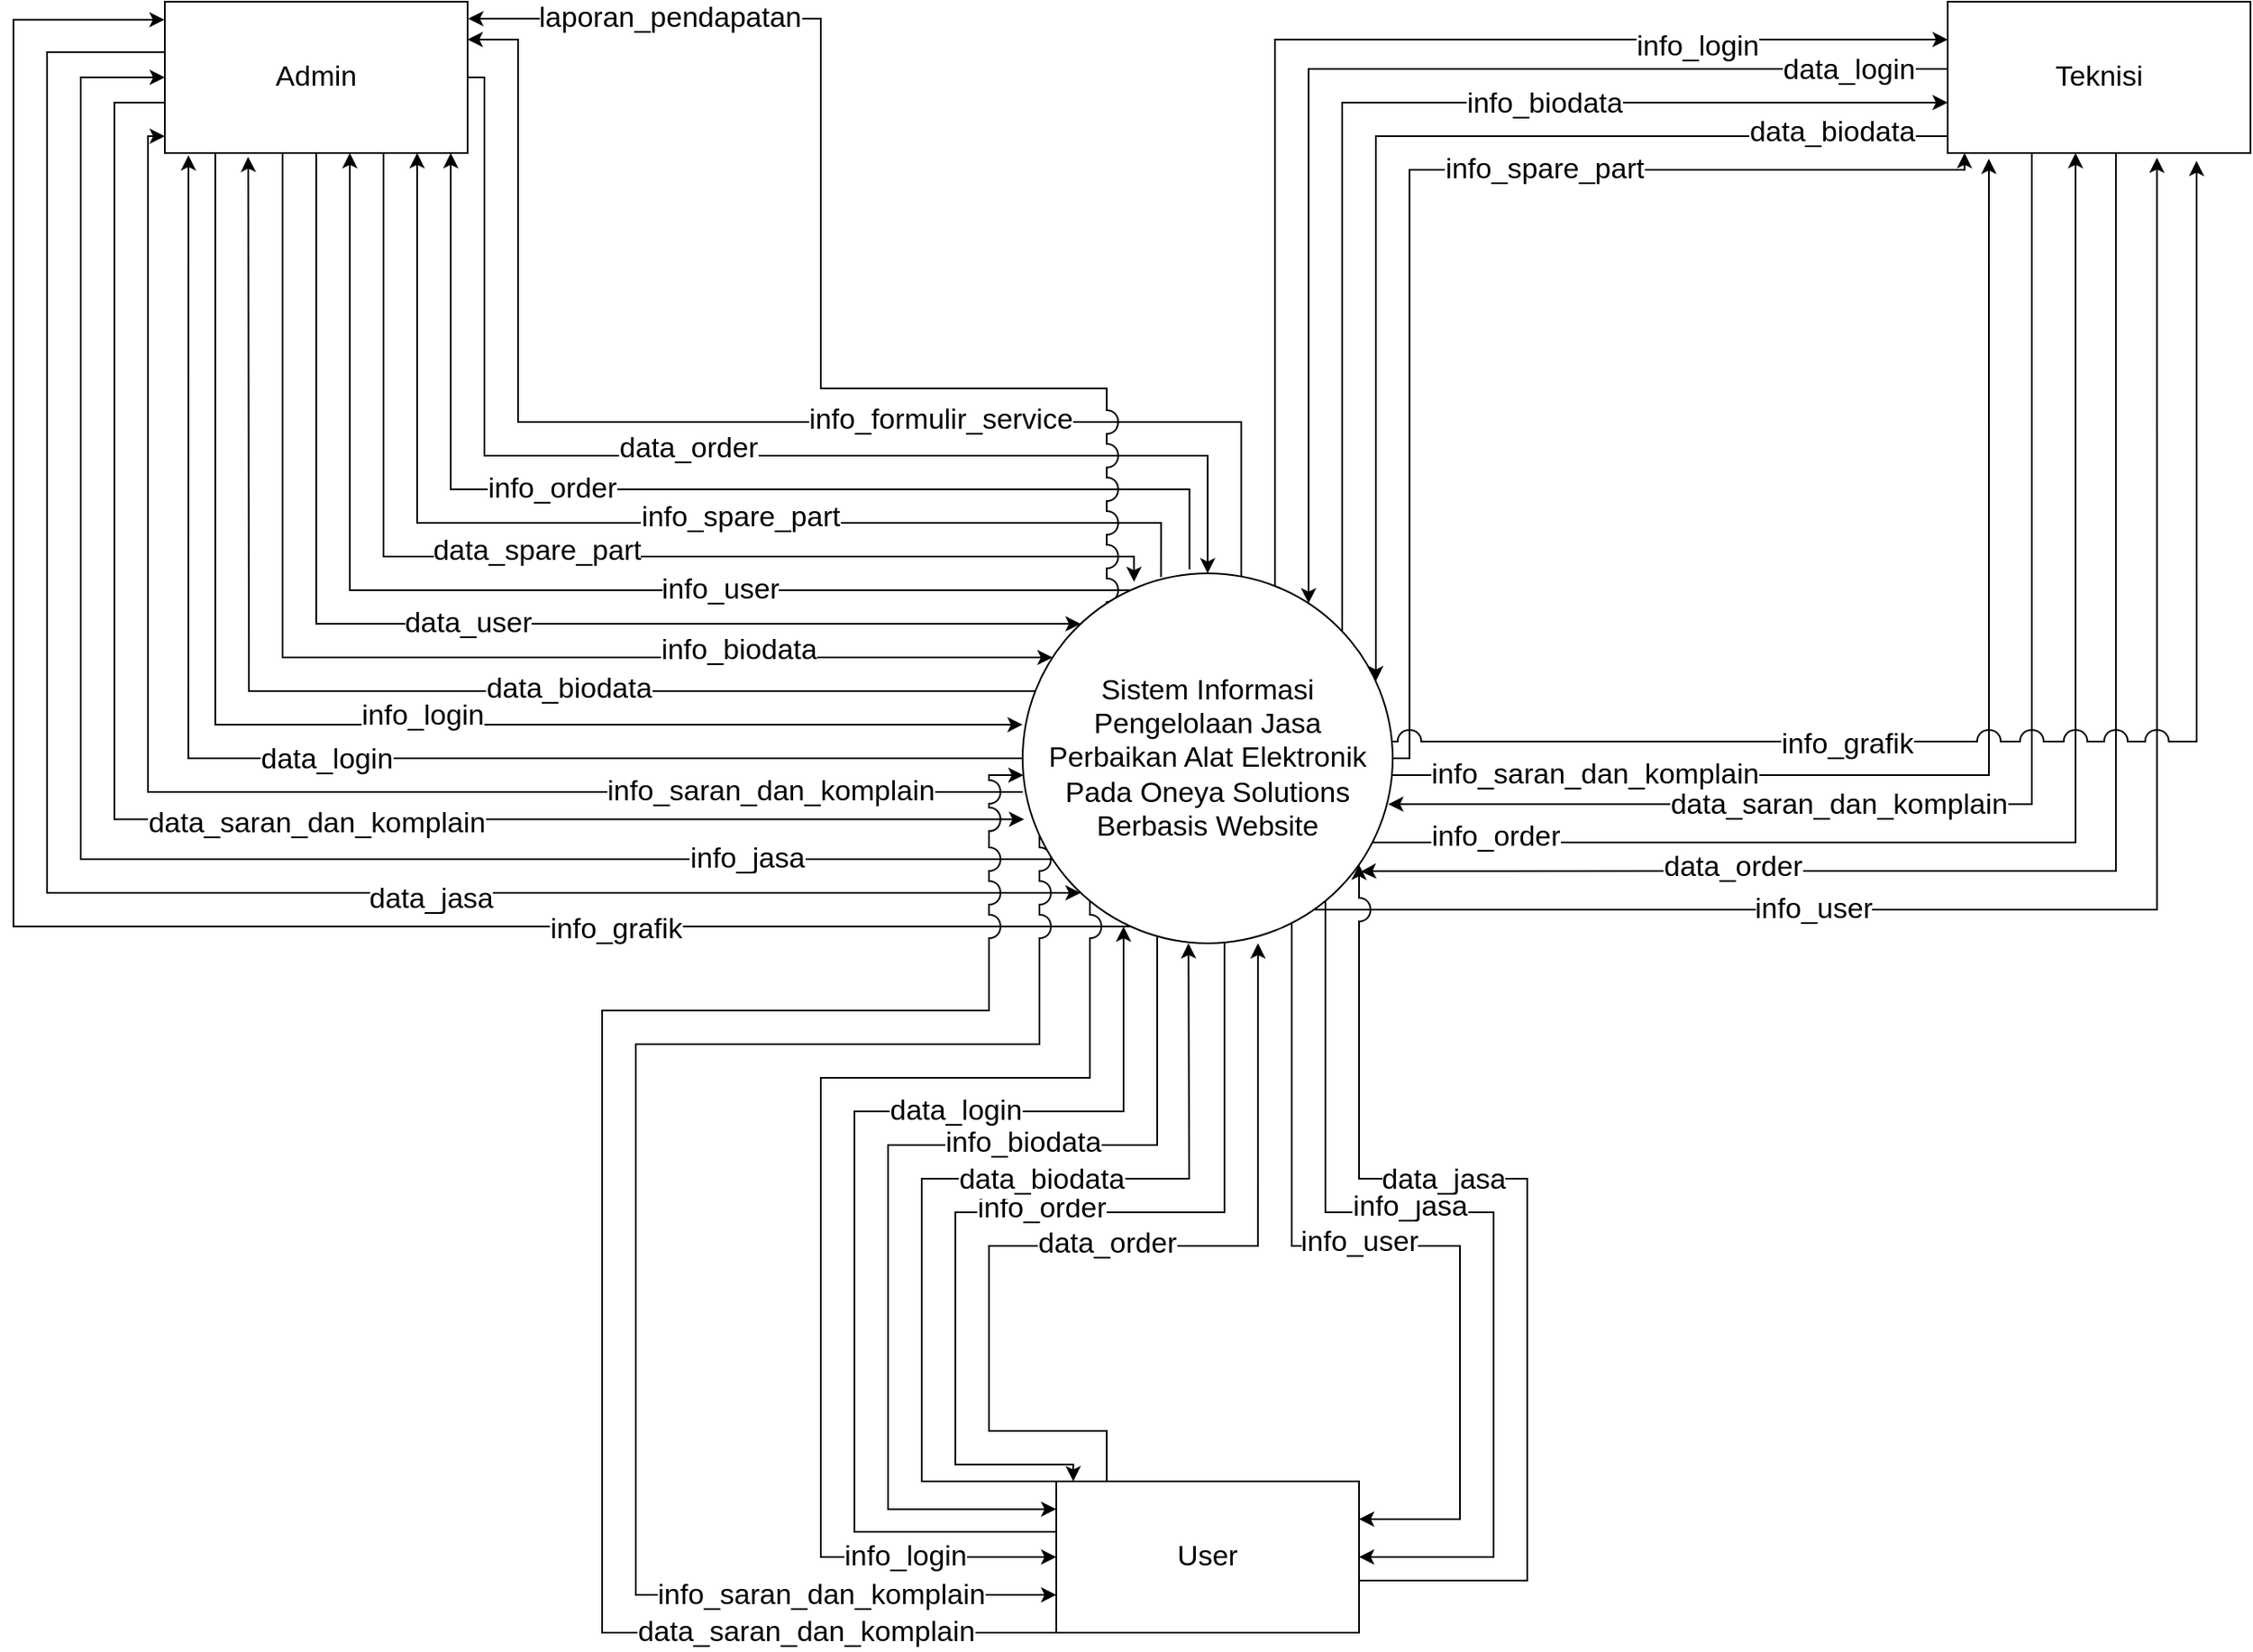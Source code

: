 <mxfile version="14.6.9" type="device"><diagram id="q8538JWmiFbDGe4J6spo" name="Page-1"><mxGraphModel dx="2583" dy="829" grid="1" gridSize="10" guides="1" tooltips="1" connect="1" arrows="1" fold="1" page="1" pageScale="1" pageWidth="1100" pageHeight="850" math="0" shadow="0"><root><mxCell id="0"/><mxCell id="1" parent="0"/><mxCell id="-q3D0FTeQx5WPWDpRfUD-9" style="edgeStyle=orthogonalEdgeStyle;rounded=0;jumpStyle=arc;jumpSize=14;orthogonalLoop=1;jettySize=auto;html=1;fontSize=17;entryX=0;entryY=0.409;entryDx=0;entryDy=0;entryPerimeter=0;" parent="1" source="-q3D0FTeQx5WPWDpRfUD-1" target="-q3D0FTeQx5WPWDpRfUD-5" edge="1"><mxGeometry relative="1" as="geometry"><mxPoint x="540" y="470" as="targetPoint"/><Array as="points"><mxPoint x="70" y="470"/></Array></mxGeometry></mxCell><mxCell id="-q3D0FTeQx5WPWDpRfUD-10" value="info_login" style="edgeLabel;html=1;align=center;verticalAlign=middle;resizable=0;points=[];fontSize=17;" parent="-q3D0FTeQx5WPWDpRfUD-9" vertex="1" connectable="0"><mxGeometry x="0.129" y="5" relative="1" as="geometry"><mxPoint as="offset"/></mxGeometry></mxCell><mxCell id="-q3D0FTeQx5WPWDpRfUD-13" style="edgeStyle=orthogonalEdgeStyle;rounded=0;jumpStyle=arc;jumpSize=14;orthogonalLoop=1;jettySize=auto;html=1;fontSize=17;" parent="1" source="-q3D0FTeQx5WPWDpRfUD-1" target="-q3D0FTeQx5WPWDpRfUD-5" edge="1"><mxGeometry relative="1" as="geometry"><Array as="points"><mxPoint x="110" y="430"/></Array></mxGeometry></mxCell><mxCell id="-q3D0FTeQx5WPWDpRfUD-14" value="info_biodata" style="edgeLabel;html=1;align=center;verticalAlign=middle;resizable=0;points=[];fontSize=17;" parent="-q3D0FTeQx5WPWDpRfUD-13" vertex="1" connectable="0"><mxGeometry x="0.506" y="4" relative="1" as="geometry"><mxPoint as="offset"/></mxGeometry></mxCell><mxCell id="-q3D0FTeQx5WPWDpRfUD-17" style="edgeStyle=orthogonalEdgeStyle;rounded=0;jumpStyle=arc;jumpSize=14;orthogonalLoop=1;jettySize=auto;html=1;fontSize=17;" parent="1" source="-q3D0FTeQx5WPWDpRfUD-5" target="-q3D0FTeQx5WPWDpRfUD-1" edge="1"><mxGeometry relative="1" as="geometry"><Array as="points"><mxPoint x="150" y="390"/></Array></mxGeometry></mxCell><mxCell id="-q3D0FTeQx5WPWDpRfUD-18" value="info_user" style="edgeLabel;html=1;align=center;verticalAlign=middle;resizable=0;points=[];fontSize=17;" parent="-q3D0FTeQx5WPWDpRfUD-17" vertex="1" connectable="0"><mxGeometry x="0.315" y="-1" relative="1" as="geometry"><mxPoint x="219" y="12" as="offset"/></mxGeometry></mxCell><mxCell id="-q3D0FTeQx5WPWDpRfUD-19" style="edgeStyle=orthogonalEdgeStyle;rounded=0;jumpStyle=arc;jumpSize=14;orthogonalLoop=1;jettySize=auto;html=1;entryX=0.301;entryY=0.023;entryDx=0;entryDy=0;entryPerimeter=0;fontSize=17;" parent="1" source="-q3D0FTeQx5WPWDpRfUD-1" target="-q3D0FTeQx5WPWDpRfUD-5" edge="1"><mxGeometry relative="1" as="geometry"><Array as="points"><mxPoint x="170" y="370"/><mxPoint x="616" y="370"/></Array></mxGeometry></mxCell><mxCell id="-q3D0FTeQx5WPWDpRfUD-20" value="data_spare_part" style="edgeLabel;html=1;align=center;verticalAlign=middle;resizable=0;points=[];fontSize=17;" parent="-q3D0FTeQx5WPWDpRfUD-19" vertex="1" connectable="0"><mxGeometry x="-0.2" y="3" relative="1" as="geometry"><mxPoint x="50" as="offset"/></mxGeometry></mxCell><mxCell id="-q3D0FTeQx5WPWDpRfUD-21" style="edgeStyle=orthogonalEdgeStyle;rounded=0;jumpStyle=arc;jumpSize=14;orthogonalLoop=1;jettySize=auto;html=1;fontSize=17;exitX=0.374;exitY=0.01;exitDx=0;exitDy=0;exitPerimeter=0;" parent="1" source="-q3D0FTeQx5WPWDpRfUD-5" target="-q3D0FTeQx5WPWDpRfUD-1" edge="1"><mxGeometry relative="1" as="geometry"><Array as="points"><mxPoint x="632" y="350"/><mxPoint x="190" y="350"/></Array></mxGeometry></mxCell><mxCell id="-q3D0FTeQx5WPWDpRfUD-22" value="info_spare_part" style="edgeLabel;html=1;align=center;verticalAlign=middle;resizable=0;points=[];fontSize=17;" parent="-q3D0FTeQx5WPWDpRfUD-21" vertex="1" connectable="0"><mxGeometry x="-0.187" y="-3" relative="1" as="geometry"><mxPoint as="offset"/></mxGeometry></mxCell><mxCell id="-q3D0FTeQx5WPWDpRfUD-23" style="edgeStyle=orthogonalEdgeStyle;rounded=0;jumpStyle=arc;jumpSize=14;orthogonalLoop=1;jettySize=auto;html=1;fontSize=17;exitX=0.451;exitY=-0.011;exitDx=0;exitDy=0;exitPerimeter=0;" parent="1" source="-q3D0FTeQx5WPWDpRfUD-5" target="-q3D0FTeQx5WPWDpRfUD-1" edge="1"><mxGeometry relative="1" as="geometry"><Array as="points"><mxPoint x="649" y="330"/><mxPoint x="210" y="330"/></Array></mxGeometry></mxCell><mxCell id="-q3D0FTeQx5WPWDpRfUD-24" value="info_order" style="edgeLabel;html=1;align=center;verticalAlign=middle;resizable=0;points=[];fontSize=17;" parent="-q3D0FTeQx5WPWDpRfUD-23" vertex="1" connectable="0"><mxGeometry x="-0.276" y="2" relative="1" as="geometry"><mxPoint x="-179" y="-2" as="offset"/></mxGeometry></mxCell><mxCell id="-q3D0FTeQx5WPWDpRfUD-25" style="edgeStyle=orthogonalEdgeStyle;rounded=0;jumpStyle=arc;jumpSize=14;orthogonalLoop=1;jettySize=auto;html=1;entryX=0.5;entryY=0;entryDx=0;entryDy=0;fontSize=17;" parent="1" source="-q3D0FTeQx5WPWDpRfUD-1" target="-q3D0FTeQx5WPWDpRfUD-5" edge="1"><mxGeometry relative="1" as="geometry"><Array as="points"><mxPoint x="230" y="85"/><mxPoint x="230" y="310"/><mxPoint x="660" y="310"/></Array></mxGeometry></mxCell><mxCell id="-q3D0FTeQx5WPWDpRfUD-26" value="data_order" style="edgeLabel;html=1;align=center;verticalAlign=middle;resizable=0;points=[];fontSize=17;" parent="-q3D0FTeQx5WPWDpRfUD-25" vertex="1" connectable="0"><mxGeometry x="-0.087" y="4" relative="1" as="geometry"><mxPoint x="20" as="offset"/></mxGeometry></mxCell><mxCell id="-q3D0FTeQx5WPWDpRfUD-27" style="edgeStyle=orthogonalEdgeStyle;rounded=0;jumpStyle=arc;jumpSize=14;orthogonalLoop=1;jettySize=auto;html=1;fontSize=17;exitX=0;exitY=0.591;exitDx=0;exitDy=0;exitPerimeter=0;" parent="1" source="-q3D0FTeQx5WPWDpRfUD-5" target="-q3D0FTeQx5WPWDpRfUD-1" edge="1"><mxGeometry relative="1" as="geometry"><Array as="points"><mxPoint x="30" y="510"/><mxPoint x="30" y="120"/></Array></mxGeometry></mxCell><mxCell id="-q3D0FTeQx5WPWDpRfUD-28" value="info_saran_dan_komplain" style="edgeLabel;html=1;align=center;verticalAlign=middle;resizable=0;points=[];fontSize=17;" parent="-q3D0FTeQx5WPWDpRfUD-27" vertex="1" connectable="0"><mxGeometry x="0.312" y="-2" relative="1" as="geometry"><mxPoint x="368" y="83" as="offset"/></mxGeometry></mxCell><mxCell id="-q3D0FTeQx5WPWDpRfUD-29" style="edgeStyle=orthogonalEdgeStyle;rounded=0;jumpStyle=arc;jumpSize=14;orthogonalLoop=1;jettySize=auto;html=1;entryX=0.004;entryY=0.665;entryDx=0;entryDy=0;entryPerimeter=0;fontSize=17;" parent="1" source="-q3D0FTeQx5WPWDpRfUD-1" target="-q3D0FTeQx5WPWDpRfUD-5" edge="1"><mxGeometry relative="1" as="geometry"><Array as="points"><mxPoint x="10" y="100"/><mxPoint x="10" y="526"/></Array></mxGeometry></mxCell><mxCell id="-q3D0FTeQx5WPWDpRfUD-31" value="data_saran_dan_komplain" style="edgeLabel;html=1;align=center;verticalAlign=middle;resizable=0;points=[];fontSize=17;" parent="-q3D0FTeQx5WPWDpRfUD-29" vertex="1" connectable="0"><mxGeometry x="0.738" y="-2" relative="1" as="geometry"><mxPoint x="-290" as="offset"/></mxGeometry></mxCell><mxCell id="-q3D0FTeQx5WPWDpRfUD-34" style="edgeStyle=orthogonalEdgeStyle;rounded=0;jumpStyle=arc;jumpSize=14;orthogonalLoop=1;jettySize=auto;html=1;fontSize=17;" parent="1" source="-q3D0FTeQx5WPWDpRfUD-1" target="-q3D0FTeQx5WPWDpRfUD-5" edge="1"><mxGeometry relative="1" as="geometry"><Array as="points"><mxPoint x="-30" y="70"/><mxPoint x="-30" y="570"/></Array></mxGeometry></mxCell><mxCell id="-q3D0FTeQx5WPWDpRfUD-35" value="data_jasa" style="edgeLabel;html=1;align=center;verticalAlign=middle;resizable=0;points=[];fontSize=17;" parent="-q3D0FTeQx5WPWDpRfUD-34" vertex="1" connectable="0"><mxGeometry x="0.347" y="-4" relative="1" as="geometry"><mxPoint as="offset"/></mxGeometry></mxCell><mxCell id="-q3D0FTeQx5WPWDpRfUD-1" value="Admin" style="rounded=0;whiteSpace=wrap;html=1;fontSize=17;" parent="1" vertex="1"><mxGeometry x="40" y="40" width="180" height="90" as="geometry"/></mxCell><mxCell id="-q3D0FTeQx5WPWDpRfUD-44" style="edgeStyle=orthogonalEdgeStyle;rounded=0;jumpStyle=arc;jumpSize=14;orthogonalLoop=1;jettySize=auto;html=1;fontSize=17;" parent="1" source="-q3D0FTeQx5WPWDpRfUD-3" target="-q3D0FTeQx5WPWDpRfUD-5" edge="1"><mxGeometry relative="1" as="geometry"><Array as="points"><mxPoint x="720" y="80"/></Array></mxGeometry></mxCell><mxCell id="-q3D0FTeQx5WPWDpRfUD-45" value="data_login" style="edgeLabel;html=1;align=center;verticalAlign=middle;resizable=0;points=[];fontSize=17;" parent="-q3D0FTeQx5WPWDpRfUD-44" vertex="1" connectable="0"><mxGeometry x="-0.554" y="1" relative="1" as="geometry"><mxPoint x="96" as="offset"/></mxGeometry></mxCell><mxCell id="-q3D0FTeQx5WPWDpRfUD-46" style="edgeStyle=orthogonalEdgeStyle;rounded=0;jumpStyle=arc;jumpSize=14;orthogonalLoop=1;jettySize=auto;html=1;fontSize=17;" parent="1" source="-q3D0FTeQx5WPWDpRfUD-5" target="-q3D0FTeQx5WPWDpRfUD-3" edge="1"><mxGeometry relative="1" as="geometry"><Array as="points"><mxPoint x="740" y="100"/></Array></mxGeometry></mxCell><mxCell id="-q3D0FTeQx5WPWDpRfUD-47" value="info_biodata" style="edgeLabel;html=1;align=center;verticalAlign=middle;resizable=0;points=[];fontSize=17;" parent="-q3D0FTeQx5WPWDpRfUD-46" vertex="1" connectable="0"><mxGeometry x="-0.159" y="-1" relative="1" as="geometry"><mxPoint x="119" y="-30" as="offset"/></mxGeometry></mxCell><mxCell id="-q3D0FTeQx5WPWDpRfUD-48" style="edgeStyle=orthogonalEdgeStyle;rounded=0;jumpStyle=arc;jumpSize=14;orthogonalLoop=1;jettySize=auto;html=1;fontSize=17;" parent="1" source="-q3D0FTeQx5WPWDpRfUD-3" target="-q3D0FTeQx5WPWDpRfUD-5" edge="1"><mxGeometry relative="1" as="geometry"><Array as="points"><mxPoint x="760" y="120"/></Array></mxGeometry></mxCell><mxCell id="-q3D0FTeQx5WPWDpRfUD-49" value="data_biodata" style="edgeLabel;html=1;align=center;verticalAlign=middle;resizable=0;points=[];fontSize=17;" parent="-q3D0FTeQx5WPWDpRfUD-48" vertex="1" connectable="0"><mxGeometry x="-0.08" y="-2" relative="1" as="geometry"><mxPoint x="236" as="offset"/></mxGeometry></mxCell><mxCell id="-q3D0FTeQx5WPWDpRfUD-55" style="edgeStyle=orthogonalEdgeStyle;rounded=0;jumpStyle=arc;jumpSize=14;orthogonalLoop=1;jettySize=auto;html=1;fontSize=17;entryX=0.988;entryY=0.624;entryDx=0;entryDy=0;entryPerimeter=0;" parent="1" source="-q3D0FTeQx5WPWDpRfUD-3" target="-q3D0FTeQx5WPWDpRfUD-5" edge="1"><mxGeometry relative="1" as="geometry"><mxPoint x="780" y="540" as="targetPoint"/><Array as="points"><mxPoint x="1150" y="517"/></Array></mxGeometry></mxCell><mxCell id="-q3D0FTeQx5WPWDpRfUD-56" value="data_saran_dan_komplain" style="edgeLabel;html=1;align=center;verticalAlign=middle;resizable=0;points=[];fontSize=17;" parent="-q3D0FTeQx5WPWDpRfUD-55" vertex="1" connectable="0"><mxGeometry x="0.306" relative="1" as="geometry"><mxPoint as="offset"/></mxGeometry></mxCell><mxCell id="-q3D0FTeQx5WPWDpRfUD-59" style="edgeStyle=orthogonalEdgeStyle;rounded=0;jumpStyle=arc;jumpSize=14;orthogonalLoop=1;jettySize=auto;html=1;entryX=0.914;entryY=0.806;entryDx=0;entryDy=0;entryPerimeter=0;fontSize=17;" parent="1" source="-q3D0FTeQx5WPWDpRfUD-3" target="-q3D0FTeQx5WPWDpRfUD-5" edge="1"><mxGeometry relative="1" as="geometry"><Array as="points"><mxPoint x="1200" y="557"/><mxPoint x="760" y="557"/></Array></mxGeometry></mxCell><mxCell id="-q3D0FTeQx5WPWDpRfUD-60" value="data_order" style="edgeLabel;html=1;align=center;verticalAlign=middle;resizable=0;points=[];fontSize=17;" parent="-q3D0FTeQx5WPWDpRfUD-59" vertex="1" connectable="0"><mxGeometry x="0.496" y="-2" relative="1" as="geometry"><mxPoint as="offset"/></mxGeometry></mxCell><mxCell id="-q3D0FTeQx5WPWDpRfUD-3" value="Teknisi" style="rounded=0;whiteSpace=wrap;html=1;fontSize=17;" parent="1" vertex="1"><mxGeometry x="1100" y="40" width="180" height="90" as="geometry"/></mxCell><mxCell id="-q3D0FTeQx5WPWDpRfUD-7" style="edgeStyle=orthogonalEdgeStyle;rounded=0;orthogonalLoop=1;jettySize=auto;html=1;entryX=0.078;entryY=1.015;entryDx=0;entryDy=0;entryPerimeter=0;fontSize=17;jumpStyle=arc;jumpSize=14;" parent="1" source="-q3D0FTeQx5WPWDpRfUD-5" target="-q3D0FTeQx5WPWDpRfUD-1" edge="1"><mxGeometry relative="1" as="geometry"/></mxCell><mxCell id="-q3D0FTeQx5WPWDpRfUD-8" value="data_login" style="edgeLabel;html=1;align=center;verticalAlign=middle;resizable=0;points=[];fontSize=17;" parent="-q3D0FTeQx5WPWDpRfUD-7" vertex="1" connectable="0"><mxGeometry x="-0.03" y="1" relative="1" as="geometry"><mxPoint as="offset"/></mxGeometry></mxCell><mxCell id="-q3D0FTeQx5WPWDpRfUD-11" style="edgeStyle=orthogonalEdgeStyle;rounded=0;jumpStyle=arc;jumpSize=14;orthogonalLoop=1;jettySize=auto;html=1;fontSize=17;entryX=0.275;entryY=1.025;entryDx=0;entryDy=0;entryPerimeter=0;" parent="1" source="-q3D0FTeQx5WPWDpRfUD-5" target="-q3D0FTeQx5WPWDpRfUD-1" edge="1"><mxGeometry relative="1" as="geometry"><mxPoint x="100" y="160" as="targetPoint"/><Array as="points"><mxPoint x="90" y="450"/><mxPoint x="90" y="160"/></Array></mxGeometry></mxCell><mxCell id="-q3D0FTeQx5WPWDpRfUD-12" value="data_biodata" style="edgeLabel;html=1;align=center;verticalAlign=middle;resizable=0;points=[];fontSize=17;" parent="-q3D0FTeQx5WPWDpRfUD-11" vertex="1" connectable="0"><mxGeometry x="-0.257" y="-1" relative="1" as="geometry"><mxPoint x="14" as="offset"/></mxGeometry></mxCell><mxCell id="-q3D0FTeQx5WPWDpRfUD-15" style="edgeStyle=orthogonalEdgeStyle;rounded=0;jumpStyle=arc;jumpSize=14;orthogonalLoop=1;jettySize=auto;html=1;fontSize=17;exitX=0.5;exitY=1;exitDx=0;exitDy=0;" parent="1" source="-q3D0FTeQx5WPWDpRfUD-1" target="-q3D0FTeQx5WPWDpRfUD-5" edge="1"><mxGeometry relative="1" as="geometry"><Array as="points"><mxPoint x="130" y="410"/></Array></mxGeometry></mxCell><mxCell id="-q3D0FTeQx5WPWDpRfUD-16" value="data_user" style="edgeLabel;html=1;align=center;verticalAlign=middle;resizable=0;points=[];fontSize=17;" parent="-q3D0FTeQx5WPWDpRfUD-15" vertex="1" connectable="0"><mxGeometry x="-0.171" y="-4" relative="1" as="geometry"><mxPoint x="65" y="-4" as="offset"/></mxGeometry></mxCell><mxCell id="-q3D0FTeQx5WPWDpRfUD-32" style="edgeStyle=orthogonalEdgeStyle;rounded=0;jumpStyle=arc;jumpSize=14;orthogonalLoop=1;jettySize=auto;html=1;entryX=0;entryY=0.5;entryDx=0;entryDy=0;fontSize=17;" parent="1" source="-q3D0FTeQx5WPWDpRfUD-5" target="-q3D0FTeQx5WPWDpRfUD-1" edge="1"><mxGeometry relative="1" as="geometry"><Array as="points"><mxPoint x="-10" y="550"/><mxPoint x="-10" y="85"/></Array></mxGeometry></mxCell><mxCell id="-q3D0FTeQx5WPWDpRfUD-33" value="info_jasa" style="edgeLabel;html=1;align=center;verticalAlign=middle;resizable=0;points=[];fontSize=17;" parent="-q3D0FTeQx5WPWDpRfUD-32" vertex="1" connectable="0"><mxGeometry x="-0.667" relative="1" as="geometry"><mxPoint as="offset"/></mxGeometry></mxCell><mxCell id="-q3D0FTeQx5WPWDpRfUD-36" style="edgeStyle=orthogonalEdgeStyle;rounded=0;jumpStyle=arc;jumpSize=14;orthogonalLoop=1;jettySize=auto;html=1;entryX=-0.001;entryY=0.119;entryDx=0;entryDy=0;entryPerimeter=0;fontSize=17;" parent="1" source="-q3D0FTeQx5WPWDpRfUD-5" target="-q3D0FTeQx5WPWDpRfUD-1" edge="1"><mxGeometry relative="1" as="geometry"><Array as="points"><mxPoint x="-50" y="590"/><mxPoint x="-50" y="51"/></Array></mxGeometry></mxCell><mxCell id="-q3D0FTeQx5WPWDpRfUD-37" value="info_grafik" style="edgeLabel;html=1;align=center;verticalAlign=middle;resizable=0;points=[];fontSize=17;" parent="-q3D0FTeQx5WPWDpRfUD-36" vertex="1" connectable="0"><mxGeometry x="-0.528" y="2" relative="1" as="geometry"><mxPoint x="-1" as="offset"/></mxGeometry></mxCell><mxCell id="-q3D0FTeQx5WPWDpRfUD-38" style="edgeStyle=orthogonalEdgeStyle;rounded=0;jumpStyle=arc;jumpSize=14;orthogonalLoop=1;jettySize=auto;html=1;entryX=1;entryY=0.25;entryDx=0;entryDy=0;fontSize=17;" parent="1" source="-q3D0FTeQx5WPWDpRfUD-5" target="-q3D0FTeQx5WPWDpRfUD-1" edge="1"><mxGeometry relative="1" as="geometry"><Array as="points"><mxPoint x="680" y="290"/><mxPoint x="250" y="290"/><mxPoint x="250" y="63"/></Array></mxGeometry></mxCell><mxCell id="-q3D0FTeQx5WPWDpRfUD-39" value="info_formulir_service" style="edgeLabel;html=1;align=center;verticalAlign=middle;resizable=0;points=[];fontSize=17;" parent="-q3D0FTeQx5WPWDpRfUD-38" vertex="1" connectable="0"><mxGeometry x="-0.177" y="-1" relative="1" as="geometry"><mxPoint x="49" as="offset"/></mxGeometry></mxCell><mxCell id="-q3D0FTeQx5WPWDpRfUD-40" style="edgeStyle=orthogonalEdgeStyle;rounded=0;jumpStyle=arc;jumpSize=14;orthogonalLoop=1;jettySize=auto;html=1;entryX=0;entryY=0.25;entryDx=0;entryDy=0;fontSize=17;" parent="1" source="-q3D0FTeQx5WPWDpRfUD-5" target="-q3D0FTeQx5WPWDpRfUD-3" edge="1"><mxGeometry relative="1" as="geometry"><Array as="points"><mxPoint x="700" y="63"/></Array></mxGeometry></mxCell><mxCell id="-q3D0FTeQx5WPWDpRfUD-41" value="info_login" style="edgeLabel;html=1;align=center;verticalAlign=middle;resizable=0;points=[];fontSize=17;" parent="-q3D0FTeQx5WPWDpRfUD-40" vertex="1" connectable="0"><mxGeometry x="0.295" y="-4" relative="1" as="geometry"><mxPoint x="106" as="offset"/></mxGeometry></mxCell><mxCell id="-q3D0FTeQx5WPWDpRfUD-50" style="edgeStyle=orthogonalEdgeStyle;rounded=0;jumpStyle=arc;jumpSize=14;orthogonalLoop=1;jettySize=auto;html=1;fontSize=17;" parent="1" source="-q3D0FTeQx5WPWDpRfUD-5" target="-q3D0FTeQx5WPWDpRfUD-3" edge="1"><mxGeometry relative="1" as="geometry"><Array as="points"><mxPoint x="780" y="490"/><mxPoint x="780" y="140"/><mxPoint x="1110" y="140"/></Array></mxGeometry></mxCell><mxCell id="-q3D0FTeQx5WPWDpRfUD-51" value="info_spare_part" style="edgeLabel;html=1;align=center;verticalAlign=middle;resizable=0;points=[];fontSize=17;" parent="-q3D0FTeQx5WPWDpRfUD-50" vertex="1" connectable="0"><mxGeometry x="0.037" relative="1" as="geometry"><mxPoint x="77" as="offset"/></mxGeometry></mxCell><mxCell id="-q3D0FTeQx5WPWDpRfUD-53" style="edgeStyle=orthogonalEdgeStyle;rounded=0;jumpStyle=arc;jumpSize=14;orthogonalLoop=1;jettySize=auto;html=1;entryX=0.136;entryY=1.038;entryDx=0;entryDy=0;entryPerimeter=0;fontSize=17;" parent="1" source="-q3D0FTeQx5WPWDpRfUD-5" target="-q3D0FTeQx5WPWDpRfUD-3" edge="1"><mxGeometry relative="1" as="geometry"><Array as="points"><mxPoint x="1125" y="500"/></Array></mxGeometry></mxCell><mxCell id="-q3D0FTeQx5WPWDpRfUD-54" value="info_saran_dan_komplain" style="edgeLabel;html=1;align=center;verticalAlign=middle;resizable=0;points=[];fontSize=17;" parent="-q3D0FTeQx5WPWDpRfUD-53" vertex="1" connectable="0"><mxGeometry x="-0.8" y="-2" relative="1" as="geometry"><mxPoint x="48" y="-2" as="offset"/></mxGeometry></mxCell><mxCell id="-q3D0FTeQx5WPWDpRfUD-57" style="edgeStyle=orthogonalEdgeStyle;rounded=0;jumpStyle=arc;jumpSize=14;orthogonalLoop=1;jettySize=auto;html=1;fontSize=17;" parent="1" source="-q3D0FTeQx5WPWDpRfUD-5" target="-q3D0FTeQx5WPWDpRfUD-3" edge="1"><mxGeometry relative="1" as="geometry"><Array as="points"><mxPoint x="1176" y="540"/></Array></mxGeometry></mxCell><mxCell id="-q3D0FTeQx5WPWDpRfUD-58" value="info_order" style="edgeLabel;html=1;align=center;verticalAlign=middle;resizable=0;points=[];fontSize=17;" parent="-q3D0FTeQx5WPWDpRfUD-57" vertex="1" connectable="0"><mxGeometry x="-0.902" y="3" relative="1" as="geometry"><mxPoint x="32" as="offset"/></mxGeometry></mxCell><mxCell id="-q3D0FTeQx5WPWDpRfUD-61" style="edgeStyle=orthogonalEdgeStyle;rounded=0;jumpStyle=arc;jumpSize=14;orthogonalLoop=1;jettySize=auto;html=1;entryX=0.691;entryY=1.031;entryDx=0;entryDy=0;entryPerimeter=0;fontSize=17;" parent="1" source="-q3D0FTeQx5WPWDpRfUD-5" target="-q3D0FTeQx5WPWDpRfUD-3" edge="1"><mxGeometry relative="1" as="geometry"><Array as="points"><mxPoint x="1224" y="580"/></Array></mxGeometry></mxCell><mxCell id="-q3D0FTeQx5WPWDpRfUD-62" value="info_user" style="edgeLabel;html=1;align=center;verticalAlign=middle;resizable=0;points=[];fontSize=17;" parent="-q3D0FTeQx5WPWDpRfUD-61" vertex="1" connectable="0"><mxGeometry x="-0.404" y="-3" relative="1" as="geometry"><mxPoint x="14" y="-3" as="offset"/></mxGeometry></mxCell><mxCell id="-q3D0FTeQx5WPWDpRfUD-63" style="edgeStyle=orthogonalEdgeStyle;rounded=0;jumpStyle=arc;jumpSize=14;orthogonalLoop=1;jettySize=auto;html=1;entryX=0.822;entryY=1.052;entryDx=0;entryDy=0;entryPerimeter=0;fontSize=17;" parent="1" source="-q3D0FTeQx5WPWDpRfUD-5" target="-q3D0FTeQx5WPWDpRfUD-3" edge="1"><mxGeometry relative="1" as="geometry"><Array as="points"><mxPoint x="1248" y="480"/></Array></mxGeometry></mxCell><mxCell id="-q3D0FTeQx5WPWDpRfUD-64" value="info_grafik" style="edgeLabel;html=1;align=center;verticalAlign=middle;resizable=0;points=[];fontSize=17;" parent="-q3D0FTeQx5WPWDpRfUD-63" vertex="1" connectable="0"><mxGeometry x="-0.366" y="-2" relative="1" as="geometry"><mxPoint x="9" as="offset"/></mxGeometry></mxCell><mxCell id="-q3D0FTeQx5WPWDpRfUD-65" style="edgeStyle=orthogonalEdgeStyle;rounded=0;jumpStyle=arc;jumpSize=14;orthogonalLoop=1;jettySize=auto;html=1;entryX=0;entryY=0.5;entryDx=0;entryDy=0;fontSize=17;" parent="1" source="-q3D0FTeQx5WPWDpRfUD-5" target="-q3D0FTeQx5WPWDpRfUD-6" edge="1"><mxGeometry relative="1" as="geometry"><Array as="points"><mxPoint x="590" y="680"/><mxPoint x="430" y="680"/><mxPoint x="430" y="965"/></Array></mxGeometry></mxCell><mxCell id="-q3D0FTeQx5WPWDpRfUD-66" value="info_login" style="edgeLabel;html=1;align=center;verticalAlign=middle;resizable=0;points=[];fontSize=17;" parent="-q3D0FTeQx5WPWDpRfUD-65" vertex="1" connectable="0"><mxGeometry x="0.659" y="1" relative="1" as="geometry"><mxPoint x="27" y="1" as="offset"/></mxGeometry></mxCell><mxCell id="-q3D0FTeQx5WPWDpRfUD-69" style="edgeStyle=orthogonalEdgeStyle;rounded=0;jumpStyle=arc;jumpSize=14;orthogonalLoop=1;jettySize=auto;html=1;entryX=0;entryY=0.184;entryDx=0;entryDy=0;entryPerimeter=0;fontSize=17;" parent="1" source="-q3D0FTeQx5WPWDpRfUD-5" target="-q3D0FTeQx5WPWDpRfUD-6" edge="1"><mxGeometry relative="1" as="geometry"><Array as="points"><mxPoint x="630" y="720"/><mxPoint x="470" y="720"/><mxPoint x="470" y="937"/></Array></mxGeometry></mxCell><mxCell id="-q3D0FTeQx5WPWDpRfUD-70" value="info_biodata" style="edgeLabel;html=1;align=center;verticalAlign=middle;resizable=0;points=[];fontSize=17;" parent="-q3D0FTeQx5WPWDpRfUD-69" vertex="1" connectable="0"><mxGeometry x="-0.204" y="-1" relative="1" as="geometry"><mxPoint x="35" as="offset"/></mxGeometry></mxCell><mxCell id="-q3D0FTeQx5WPWDpRfUD-73" style="edgeStyle=orthogonalEdgeStyle;rounded=0;jumpStyle=arc;jumpSize=14;orthogonalLoop=1;jettySize=auto;html=1;entryX=0.056;entryY=0;entryDx=0;entryDy=0;entryPerimeter=0;fontSize=17;" parent="1" source="-q3D0FTeQx5WPWDpRfUD-5" target="-q3D0FTeQx5WPWDpRfUD-6" edge="1"><mxGeometry relative="1" as="geometry"><Array as="points"><mxPoint x="670" y="760"/><mxPoint x="510" y="760"/><mxPoint x="510" y="910"/><mxPoint x="580" y="910"/></Array></mxGeometry></mxCell><mxCell id="-q3D0FTeQx5WPWDpRfUD-74" value="info_order" style="edgeLabel;html=1;align=center;verticalAlign=middle;resizable=0;points=[];fontSize=17;" parent="-q3D0FTeQx5WPWDpRfUD-73" vertex="1" connectable="0"><mxGeometry x="0.028" y="-2" relative="1" as="geometry"><mxPoint x="13" as="offset"/></mxGeometry></mxCell><mxCell id="-q3D0FTeQx5WPWDpRfUD-77" style="edgeStyle=orthogonalEdgeStyle;rounded=0;jumpStyle=arc;jumpSize=14;orthogonalLoop=1;jettySize=auto;html=1;entryX=1;entryY=0.25;entryDx=0;entryDy=0;fontSize=17;" parent="1" source="-q3D0FTeQx5WPWDpRfUD-5" target="-q3D0FTeQx5WPWDpRfUD-6" edge="1"><mxGeometry relative="1" as="geometry"><Array as="points"><mxPoint x="710" y="780"/><mxPoint x="810" y="780"/><mxPoint x="810" y="943"/></Array></mxGeometry></mxCell><mxCell id="-q3D0FTeQx5WPWDpRfUD-78" value="info_user" style="edgeLabel;html=1;align=center;verticalAlign=middle;resizable=0;points=[];fontSize=17;" parent="-q3D0FTeQx5WPWDpRfUD-77" vertex="1" connectable="0"><mxGeometry x="-0.149" y="2" relative="1" as="geometry"><mxPoint x="13" as="offset"/></mxGeometry></mxCell><mxCell id="-q3D0FTeQx5WPWDpRfUD-79" style="edgeStyle=orthogonalEdgeStyle;rounded=0;jumpStyle=arc;jumpSize=14;orthogonalLoop=1;jettySize=auto;html=1;entryX=1;entryY=0.5;entryDx=0;entryDy=0;fontSize=17;" parent="1" source="-q3D0FTeQx5WPWDpRfUD-5" target="-q3D0FTeQx5WPWDpRfUD-6" edge="1"><mxGeometry relative="1" as="geometry"><Array as="points"><mxPoint x="730" y="760"/><mxPoint x="830" y="760"/><mxPoint x="830" y="965"/></Array></mxGeometry></mxCell><mxCell id="-q3D0FTeQx5WPWDpRfUD-80" value="info_jasa" style="edgeLabel;html=1;align=center;verticalAlign=middle;resizable=0;points=[];fontSize=17;" parent="-q3D0FTeQx5WPWDpRfUD-79" vertex="1" connectable="0"><mxGeometry x="-0.228" y="3" relative="1" as="geometry"><mxPoint x="15" as="offset"/></mxGeometry></mxCell><mxCell id="-q3D0FTeQx5WPWDpRfUD-81" style="edgeStyle=orthogonalEdgeStyle;rounded=0;jumpStyle=arc;jumpSize=14;orthogonalLoop=1;jettySize=auto;html=1;fontSize=17;exitX=1;exitY=0.656;exitDx=0;exitDy=0;exitPerimeter=0;" parent="1" source="-q3D0FTeQx5WPWDpRfUD-6" target="-q3D0FTeQx5WPWDpRfUD-5" edge="1"><mxGeometry relative="1" as="geometry"><Array as="points"><mxPoint x="850" y="979"/><mxPoint x="850" y="740"/><mxPoint x="750" y="740"/></Array></mxGeometry></mxCell><mxCell id="-q3D0FTeQx5WPWDpRfUD-82" value="data_jasa" style="edgeLabel;html=1;align=center;verticalAlign=middle;resizable=0;points=[];fontSize=17;" parent="-q3D0FTeQx5WPWDpRfUD-81" vertex="1" connectable="0"><mxGeometry x="-0.282" y="-2" relative="1" as="geometry"><mxPoint x="-52" y="-114" as="offset"/></mxGeometry></mxCell><mxCell id="-q3D0FTeQx5WPWDpRfUD-83" style="edgeStyle=orthogonalEdgeStyle;rounded=0;jumpStyle=arc;jumpSize=14;orthogonalLoop=1;jettySize=auto;html=1;entryX=0;entryY=0.75;entryDx=0;entryDy=0;fontSize=17;" parent="1" source="-q3D0FTeQx5WPWDpRfUD-5" target="-q3D0FTeQx5WPWDpRfUD-6" edge="1"><mxGeometry relative="1" as="geometry"><Array as="points"><mxPoint x="560" y="660"/><mxPoint x="320" y="660"/><mxPoint x="320" y="988"/></Array></mxGeometry></mxCell><mxCell id="-q3D0FTeQx5WPWDpRfUD-84" value="info_saran_dan_komplain" style="edgeLabel;html=1;align=center;verticalAlign=middle;resizable=0;points=[];fontSize=17;" parent="-q3D0FTeQx5WPWDpRfUD-83" vertex="1" connectable="0"><mxGeometry x="0.626" y="1" relative="1" as="geometry"><mxPoint x="36" y="1" as="offset"/></mxGeometry></mxCell><mxCell id="ZUNyB6ku3JR7iuF88Fm8-1" style="edgeStyle=orthogonalEdgeStyle;rounded=0;orthogonalLoop=1;jettySize=auto;html=1;jumpStyle=arc;jumpSize=14;entryX=1.002;entryY=0.112;entryDx=0;entryDy=0;entryPerimeter=0;" edge="1" parent="1" source="-q3D0FTeQx5WPWDpRfUD-5" target="-q3D0FTeQx5WPWDpRfUD-1"><mxGeometry relative="1" as="geometry"><Array as="points"><mxPoint x="600" y="270"/><mxPoint x="430" y="270"/><mxPoint x="430" y="50"/></Array></mxGeometry></mxCell><mxCell id="ZUNyB6ku3JR7iuF88Fm8-2" value="laporan_pendapatan" style="edgeLabel;html=1;align=center;verticalAlign=middle;resizable=0;points=[];fontSize=17;" vertex="1" connectable="0" parent="ZUNyB6ku3JR7iuF88Fm8-1"><mxGeometry x="-0.255" y="-1" relative="1" as="geometry"><mxPoint x="-117" y="-219" as="offset"/></mxGeometry></mxCell><mxCell id="-q3D0FTeQx5WPWDpRfUD-5" value="Sistem Informasi Pengelolaan Jasa Perbaikan Alat Elektronik Pada Oneya Solutions Berbasis Website" style="ellipse;whiteSpace=wrap;html=1;aspect=fixed;fontSize=17;spacing=13;" parent="1" vertex="1"><mxGeometry x="550" y="380" width="220" height="220" as="geometry"/></mxCell><mxCell id="-q3D0FTeQx5WPWDpRfUD-67" style="edgeStyle=orthogonalEdgeStyle;rounded=0;jumpStyle=arc;jumpSize=14;orthogonalLoop=1;jettySize=auto;html=1;fontSize=17;" parent="1" source="-q3D0FTeQx5WPWDpRfUD-6" edge="1"><mxGeometry relative="1" as="geometry"><mxPoint x="610" y="590" as="targetPoint"/><Array as="points"><mxPoint x="450" y="950"/><mxPoint x="450" y="700"/><mxPoint x="610" y="700"/><mxPoint x="610" y="600"/></Array></mxGeometry></mxCell><mxCell id="-q3D0FTeQx5WPWDpRfUD-68" value="data_login" style="edgeLabel;html=1;align=center;verticalAlign=middle;resizable=0;points=[];fontSize=17;" parent="-q3D0FTeQx5WPWDpRfUD-67" vertex="1" connectable="0"><mxGeometry x="-0.731" y="1" relative="1" as="geometry"><mxPoint x="26" y="-251" as="offset"/></mxGeometry></mxCell><mxCell id="-q3D0FTeQx5WPWDpRfUD-71" style="edgeStyle=orthogonalEdgeStyle;rounded=0;jumpStyle=arc;jumpSize=14;orthogonalLoop=1;jettySize=auto;html=1;entryX=0.448;entryY=1;entryDx=0;entryDy=0;fontSize=17;entryPerimeter=0;" parent="1" source="-q3D0FTeQx5WPWDpRfUD-6" target="-q3D0FTeQx5WPWDpRfUD-5" edge="1"><mxGeometry relative="1" as="geometry"><Array as="points"><mxPoint x="490" y="920"/><mxPoint x="490" y="740"/><mxPoint x="649" y="740"/><mxPoint x="649" y="640"/></Array></mxGeometry></mxCell><mxCell id="-q3D0FTeQx5WPWDpRfUD-72" value="data_biodata" style="edgeLabel;html=1;align=center;verticalAlign=middle;resizable=0;points=[];fontSize=17;" parent="-q3D0FTeQx5WPWDpRfUD-71" vertex="1" connectable="0"><mxGeometry x="0.075" y="-1" relative="1" as="geometry"><mxPoint x="30" as="offset"/></mxGeometry></mxCell><mxCell id="-q3D0FTeQx5WPWDpRfUD-75" style="edgeStyle=orthogonalEdgeStyle;rounded=0;jumpStyle=arc;jumpSize=14;orthogonalLoop=1;jettySize=auto;html=1;entryX=0.636;entryY=1;entryDx=0;entryDy=0;entryPerimeter=0;fontSize=17;" parent="1" source="-q3D0FTeQx5WPWDpRfUD-6" target="-q3D0FTeQx5WPWDpRfUD-5" edge="1"><mxGeometry relative="1" as="geometry"><Array as="points"><mxPoint x="600" y="890"/><mxPoint x="530" y="890"/><mxPoint x="530" y="780"/><mxPoint x="690" y="780"/></Array></mxGeometry></mxCell><mxCell id="-q3D0FTeQx5WPWDpRfUD-76" value="data_order" style="edgeLabel;html=1;align=center;verticalAlign=middle;resizable=0;points=[];fontSize=17;" parent="-q3D0FTeQx5WPWDpRfUD-75" vertex="1" connectable="0"><mxGeometry x="-0.128" y="1" relative="1" as="geometry"><mxPoint x="40" as="offset"/></mxGeometry></mxCell><mxCell id="-q3D0FTeQx5WPWDpRfUD-85" style="edgeStyle=orthogonalEdgeStyle;rounded=0;jumpStyle=arc;jumpSize=14;orthogonalLoop=1;jettySize=auto;html=1;fontSize=17;" parent="1" source="-q3D0FTeQx5WPWDpRfUD-6" target="-q3D0FTeQx5WPWDpRfUD-5" edge="1"><mxGeometry relative="1" as="geometry"><Array as="points"><mxPoint x="300" y="1010"/><mxPoint x="300" y="640"/><mxPoint x="530" y="640"/><mxPoint x="530" y="500"/></Array></mxGeometry></mxCell><mxCell id="-q3D0FTeQx5WPWDpRfUD-86" value="data_saran_dan_komplain" style="edgeLabel;html=1;align=center;verticalAlign=middle;resizable=0;points=[];fontSize=17;" parent="-q3D0FTeQx5WPWDpRfUD-85" vertex="1" connectable="0"><mxGeometry x="-0.566" y="-3" relative="1" as="geometry"><mxPoint x="74" y="3" as="offset"/></mxGeometry></mxCell><mxCell id="-q3D0FTeQx5WPWDpRfUD-6" value="User" style="rounded=0;whiteSpace=wrap;html=1;fontSize=17;" parent="1" vertex="1"><mxGeometry x="570" y="920" width="180" height="90" as="geometry"/></mxCell><mxCell id="-q3D0FTeQx5WPWDpRfUD-30" value="&amp;nbsp; &amp;nbsp;" style="text;html=1;align=center;verticalAlign=middle;resizable=0;points=[];autosize=1;strokeColor=none;fontSize=17;" parent="1" vertex="1"><mxGeometry x="445" y="225" width="30" height="30" as="geometry"/></mxCell></root></mxGraphModel></diagram></mxfile>